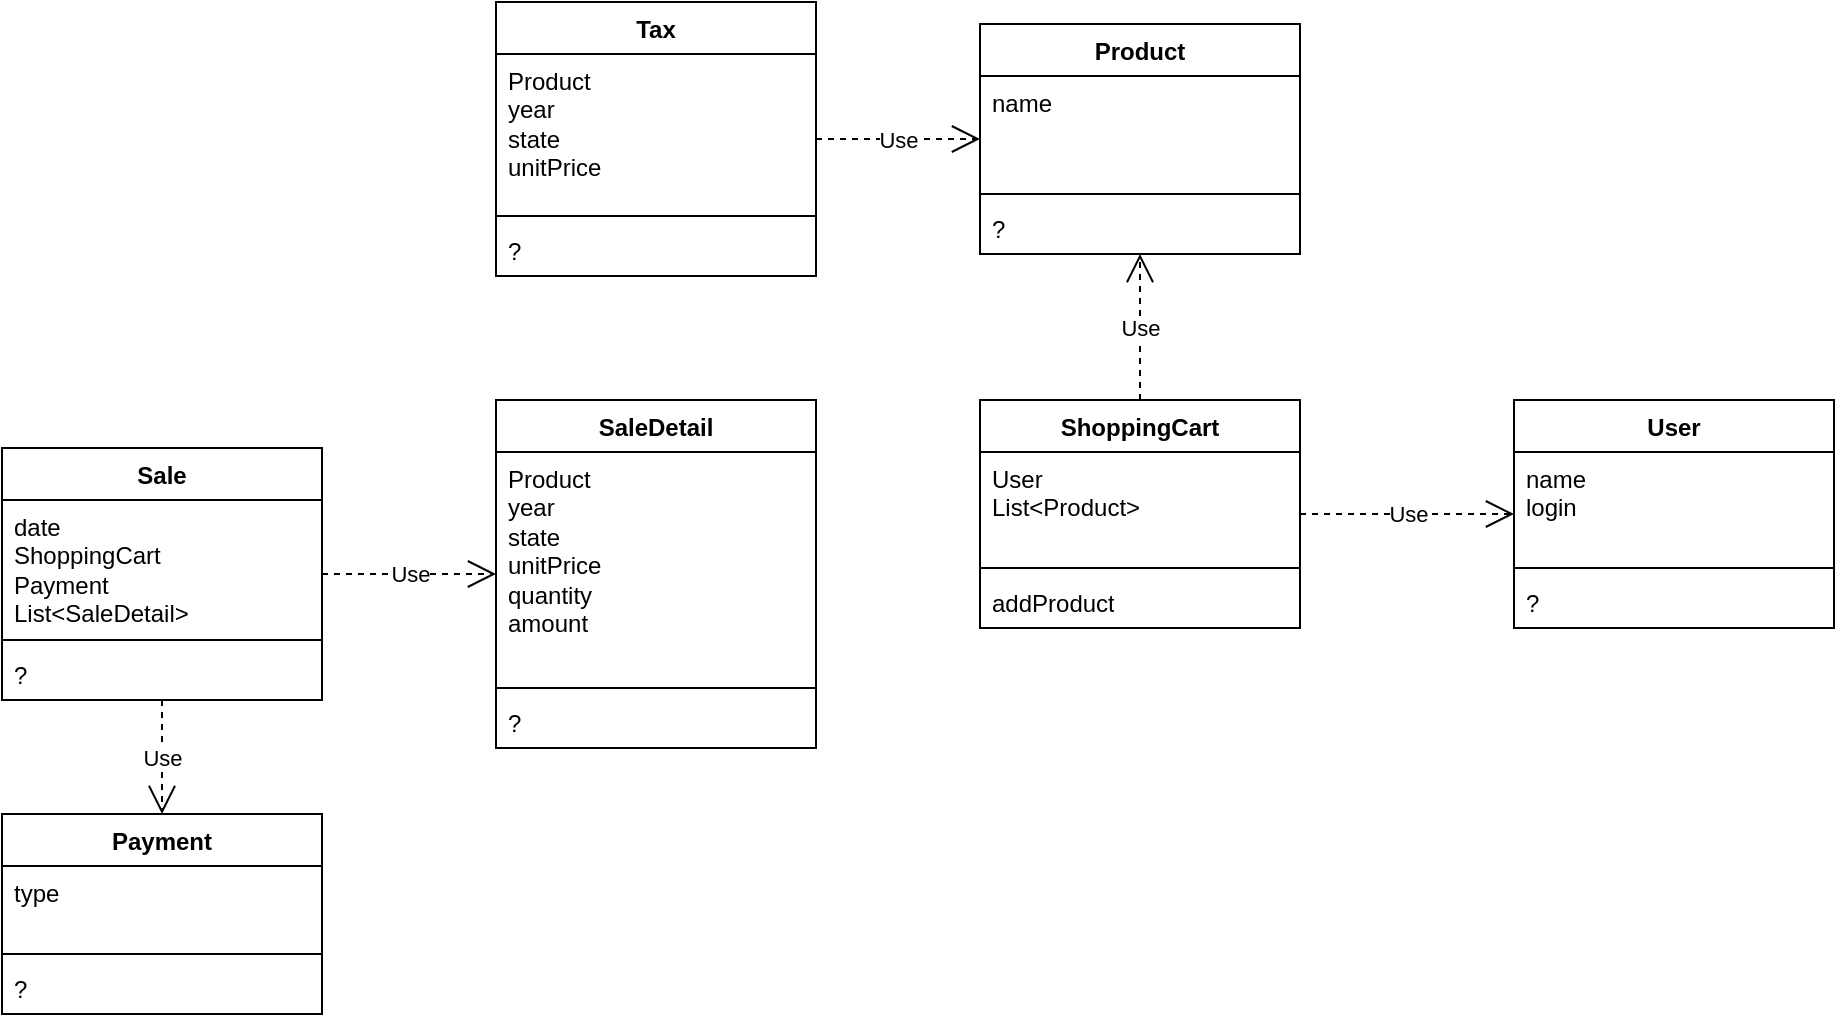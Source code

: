 <mxfile version="21.2.2" type="github">
  <diagram name="Page-1" id="tjbKaKhlfUkzczWWm1Vc">
    <mxGraphModel dx="1947" dy="615" grid="0" gridSize="10" guides="1" tooltips="1" connect="1" arrows="1" fold="1" page="0" pageScale="1" pageWidth="827" pageHeight="1169" math="0" shadow="0">
      <root>
        <mxCell id="0" />
        <mxCell id="1" parent="0" />
        <mxCell id="YGgGwytgN-IruvjRIngB-1" value="Product" style="swimlane;fontStyle=1;align=center;verticalAlign=top;childLayout=stackLayout;horizontal=1;startSize=26;horizontalStack=0;resizeParent=1;resizeParentMax=0;resizeLast=0;collapsible=1;marginBottom=0;whiteSpace=wrap;html=1;" vertex="1" parent="1">
          <mxGeometry x="70" y="228" width="160" height="115" as="geometry" />
        </mxCell>
        <mxCell id="YGgGwytgN-IruvjRIngB-2" value="&lt;div&gt;name&lt;/div&gt;" style="text;strokeColor=none;fillColor=none;align=left;verticalAlign=top;spacingLeft=4;spacingRight=4;overflow=hidden;rotatable=0;points=[[0,0.5],[1,0.5]];portConstraint=eastwest;whiteSpace=wrap;html=1;" vertex="1" parent="YGgGwytgN-IruvjRIngB-1">
          <mxGeometry y="26" width="160" height="55" as="geometry" />
        </mxCell>
        <mxCell id="YGgGwytgN-IruvjRIngB-3" value="" style="line;strokeWidth=1;fillColor=none;align=left;verticalAlign=middle;spacingTop=-1;spacingLeft=3;spacingRight=3;rotatable=0;labelPosition=right;points=[];portConstraint=eastwest;strokeColor=inherit;" vertex="1" parent="YGgGwytgN-IruvjRIngB-1">
          <mxGeometry y="81" width="160" height="8" as="geometry" />
        </mxCell>
        <mxCell id="YGgGwytgN-IruvjRIngB-4" value="?" style="text;strokeColor=none;fillColor=none;align=left;verticalAlign=top;spacingLeft=4;spacingRight=4;overflow=hidden;rotatable=0;points=[[0,0.5],[1,0.5]];portConstraint=eastwest;whiteSpace=wrap;html=1;" vertex="1" parent="YGgGwytgN-IruvjRIngB-1">
          <mxGeometry y="89" width="160" height="26" as="geometry" />
        </mxCell>
        <mxCell id="YGgGwytgN-IruvjRIngB-5" value="Tax" style="swimlane;fontStyle=1;align=center;verticalAlign=top;childLayout=stackLayout;horizontal=1;startSize=26;horizontalStack=0;resizeParent=1;resizeParentMax=0;resizeLast=0;collapsible=1;marginBottom=0;whiteSpace=wrap;html=1;" vertex="1" parent="1">
          <mxGeometry x="-172" y="217" width="160" height="137" as="geometry">
            <mxRectangle x="331" y="217" width="55" height="26" as="alternateBounds" />
          </mxGeometry>
        </mxCell>
        <mxCell id="YGgGwytgN-IruvjRIngB-6" value="&lt;div&gt;Product&lt;/div&gt;&lt;div&gt;year&lt;/div&gt;&lt;div&gt;state&lt;br&gt;&lt;/div&gt;&lt;div&gt;unitPrice&lt;br&gt;&lt;/div&gt;" style="text;strokeColor=none;fillColor=none;align=left;verticalAlign=top;spacingLeft=4;spacingRight=4;overflow=hidden;rotatable=0;points=[[0,0.5],[1,0.5]];portConstraint=eastwest;whiteSpace=wrap;html=1;" vertex="1" parent="YGgGwytgN-IruvjRIngB-5">
          <mxGeometry y="26" width="160" height="77" as="geometry" />
        </mxCell>
        <mxCell id="YGgGwytgN-IruvjRIngB-7" value="" style="line;strokeWidth=1;fillColor=none;align=left;verticalAlign=middle;spacingTop=-1;spacingLeft=3;spacingRight=3;rotatable=0;labelPosition=right;points=[];portConstraint=eastwest;strokeColor=inherit;" vertex="1" parent="YGgGwytgN-IruvjRIngB-5">
          <mxGeometry y="103" width="160" height="8" as="geometry" />
        </mxCell>
        <mxCell id="YGgGwytgN-IruvjRIngB-8" value="?" style="text;strokeColor=none;fillColor=none;align=left;verticalAlign=top;spacingLeft=4;spacingRight=4;overflow=hidden;rotatable=0;points=[[0,0.5],[1,0.5]];portConstraint=eastwest;whiteSpace=wrap;html=1;" vertex="1" parent="YGgGwytgN-IruvjRIngB-5">
          <mxGeometry y="111" width="160" height="26" as="geometry" />
        </mxCell>
        <mxCell id="YGgGwytgN-IruvjRIngB-13" value="ShoppingCart" style="swimlane;fontStyle=1;align=center;verticalAlign=top;childLayout=stackLayout;horizontal=1;startSize=26;horizontalStack=0;resizeParent=1;resizeParentMax=0;resizeLast=0;collapsible=1;marginBottom=0;whiteSpace=wrap;html=1;" vertex="1" parent="1">
          <mxGeometry x="70" y="416" width="160" height="114" as="geometry" />
        </mxCell>
        <mxCell id="YGgGwytgN-IruvjRIngB-14" value="&lt;div&gt;User&lt;/div&gt;&lt;div&gt;List&amp;lt;Product&amp;gt;&lt;br&gt;&lt;/div&gt;" style="text;strokeColor=none;fillColor=none;align=left;verticalAlign=top;spacingLeft=4;spacingRight=4;overflow=hidden;rotatable=0;points=[[0,0.5],[1,0.5]];portConstraint=eastwest;whiteSpace=wrap;html=1;" vertex="1" parent="YGgGwytgN-IruvjRIngB-13">
          <mxGeometry y="26" width="160" height="54" as="geometry" />
        </mxCell>
        <mxCell id="YGgGwytgN-IruvjRIngB-15" value="" style="line;strokeWidth=1;fillColor=none;align=left;verticalAlign=middle;spacingTop=-1;spacingLeft=3;spacingRight=3;rotatable=0;labelPosition=right;points=[];portConstraint=eastwest;strokeColor=inherit;" vertex="1" parent="YGgGwytgN-IruvjRIngB-13">
          <mxGeometry y="80" width="160" height="8" as="geometry" />
        </mxCell>
        <mxCell id="YGgGwytgN-IruvjRIngB-16" value="addProduct" style="text;strokeColor=none;fillColor=none;align=left;verticalAlign=top;spacingLeft=4;spacingRight=4;overflow=hidden;rotatable=0;points=[[0,0.5],[1,0.5]];portConstraint=eastwest;whiteSpace=wrap;html=1;" vertex="1" parent="YGgGwytgN-IruvjRIngB-13">
          <mxGeometry y="88" width="160" height="26" as="geometry" />
        </mxCell>
        <mxCell id="YGgGwytgN-IruvjRIngB-27" value="User" style="swimlane;fontStyle=1;align=center;verticalAlign=top;childLayout=stackLayout;horizontal=1;startSize=26;horizontalStack=0;resizeParent=1;resizeParentMax=0;resizeLast=0;collapsible=1;marginBottom=0;whiteSpace=wrap;html=1;" vertex="1" parent="1">
          <mxGeometry x="337" y="416" width="160" height="114" as="geometry" />
        </mxCell>
        <mxCell id="YGgGwytgN-IruvjRIngB-28" value="&lt;div&gt;name&lt;/div&gt;&lt;div&gt;login&lt;br&gt;&lt;/div&gt;" style="text;strokeColor=none;fillColor=none;align=left;verticalAlign=top;spacingLeft=4;spacingRight=4;overflow=hidden;rotatable=0;points=[[0,0.5],[1,0.5]];portConstraint=eastwest;whiteSpace=wrap;html=1;" vertex="1" parent="YGgGwytgN-IruvjRIngB-27">
          <mxGeometry y="26" width="160" height="54" as="geometry" />
        </mxCell>
        <mxCell id="YGgGwytgN-IruvjRIngB-29" value="" style="line;strokeWidth=1;fillColor=none;align=left;verticalAlign=middle;spacingTop=-1;spacingLeft=3;spacingRight=3;rotatable=0;labelPosition=right;points=[];portConstraint=eastwest;strokeColor=inherit;" vertex="1" parent="YGgGwytgN-IruvjRIngB-27">
          <mxGeometry y="80" width="160" height="8" as="geometry" />
        </mxCell>
        <mxCell id="YGgGwytgN-IruvjRIngB-30" value="?" style="text;strokeColor=none;fillColor=none;align=left;verticalAlign=top;spacingLeft=4;spacingRight=4;overflow=hidden;rotatable=0;points=[[0,0.5],[1,0.5]];portConstraint=eastwest;whiteSpace=wrap;html=1;" vertex="1" parent="YGgGwytgN-IruvjRIngB-27">
          <mxGeometry y="88" width="160" height="26" as="geometry" />
        </mxCell>
        <mxCell id="YGgGwytgN-IruvjRIngB-34" value="Sale" style="swimlane;fontStyle=1;align=center;verticalAlign=top;childLayout=stackLayout;horizontal=1;startSize=26;horizontalStack=0;resizeParent=1;resizeParentMax=0;resizeLast=0;collapsible=1;marginBottom=0;whiteSpace=wrap;html=1;" vertex="1" parent="1">
          <mxGeometry x="-419" y="440" width="160" height="126" as="geometry">
            <mxRectangle x="331" y="217" width="55" height="26" as="alternateBounds" />
          </mxGeometry>
        </mxCell>
        <mxCell id="YGgGwytgN-IruvjRIngB-35" value="date&lt;div&gt;ShoppingCart&lt;/div&gt;&lt;div&gt;Payment&lt;br&gt;&lt;/div&gt;&lt;div&gt;List&amp;lt;SaleDetail&amp;gt;&lt;br&gt;&lt;/div&gt;" style="text;strokeColor=none;fillColor=none;align=left;verticalAlign=top;spacingLeft=4;spacingRight=4;overflow=hidden;rotatable=0;points=[[0,0.5],[1,0.5]];portConstraint=eastwest;whiteSpace=wrap;html=1;" vertex="1" parent="YGgGwytgN-IruvjRIngB-34">
          <mxGeometry y="26" width="160" height="66" as="geometry" />
        </mxCell>
        <mxCell id="YGgGwytgN-IruvjRIngB-36" value="" style="line;strokeWidth=1;fillColor=none;align=left;verticalAlign=middle;spacingTop=-1;spacingLeft=3;spacingRight=3;rotatable=0;labelPosition=right;points=[];portConstraint=eastwest;strokeColor=inherit;" vertex="1" parent="YGgGwytgN-IruvjRIngB-34">
          <mxGeometry y="92" width="160" height="8" as="geometry" />
        </mxCell>
        <mxCell id="YGgGwytgN-IruvjRIngB-37" value="?" style="text;strokeColor=none;fillColor=none;align=left;verticalAlign=top;spacingLeft=4;spacingRight=4;overflow=hidden;rotatable=0;points=[[0,0.5],[1,0.5]];portConstraint=eastwest;whiteSpace=wrap;html=1;" vertex="1" parent="YGgGwytgN-IruvjRIngB-34">
          <mxGeometry y="100" width="160" height="26" as="geometry" />
        </mxCell>
        <mxCell id="YGgGwytgN-IruvjRIngB-38" value="SaleDetail" style="swimlane;fontStyle=1;align=center;verticalAlign=top;childLayout=stackLayout;horizontal=1;startSize=26;horizontalStack=0;resizeParent=1;resizeParentMax=0;resizeLast=0;collapsible=1;marginBottom=0;whiteSpace=wrap;html=1;" vertex="1" parent="1">
          <mxGeometry x="-172" y="416" width="160" height="174" as="geometry">
            <mxRectangle x="331" y="217" width="55" height="26" as="alternateBounds" />
          </mxGeometry>
        </mxCell>
        <mxCell id="YGgGwytgN-IruvjRIngB-39" value="&lt;div&gt;Product&lt;/div&gt;&lt;div&gt;year&lt;/div&gt;&lt;div&gt;state&lt;br&gt;&lt;/div&gt;&lt;div&gt;unitPrice&lt;br&gt;&lt;/div&gt;&lt;div&gt;quantity&lt;/div&gt;&lt;div&gt;amount&lt;br&gt;&lt;/div&gt;" style="text;strokeColor=none;fillColor=none;align=left;verticalAlign=top;spacingLeft=4;spacingRight=4;overflow=hidden;rotatable=0;points=[[0,0.5],[1,0.5]];portConstraint=eastwest;whiteSpace=wrap;html=1;" vertex="1" parent="YGgGwytgN-IruvjRIngB-38">
          <mxGeometry y="26" width="160" height="114" as="geometry" />
        </mxCell>
        <mxCell id="YGgGwytgN-IruvjRIngB-40" value="" style="line;strokeWidth=1;fillColor=none;align=left;verticalAlign=middle;spacingTop=-1;spacingLeft=3;spacingRight=3;rotatable=0;labelPosition=right;points=[];portConstraint=eastwest;strokeColor=inherit;" vertex="1" parent="YGgGwytgN-IruvjRIngB-38">
          <mxGeometry y="140" width="160" height="8" as="geometry" />
        </mxCell>
        <mxCell id="YGgGwytgN-IruvjRIngB-41" value="?" style="text;strokeColor=none;fillColor=none;align=left;verticalAlign=top;spacingLeft=4;spacingRight=4;overflow=hidden;rotatable=0;points=[[0,0.5],[1,0.5]];portConstraint=eastwest;whiteSpace=wrap;html=1;" vertex="1" parent="YGgGwytgN-IruvjRIngB-38">
          <mxGeometry y="148" width="160" height="26" as="geometry" />
        </mxCell>
        <mxCell id="YGgGwytgN-IruvjRIngB-49" value="Use" style="endArrow=open;endSize=12;dashed=1;html=1;rounded=0;" edge="1" parent="1" source="YGgGwytgN-IruvjRIngB-13" target="YGgGwytgN-IruvjRIngB-1">
          <mxGeometry width="160" relative="1" as="geometry">
            <mxPoint x="-59" y="428" as="sourcePoint" />
            <mxPoint x="101" y="428" as="targetPoint" />
          </mxGeometry>
        </mxCell>
        <mxCell id="YGgGwytgN-IruvjRIngB-50" value="Use" style="endArrow=open;endSize=12;dashed=1;html=1;rounded=0;" edge="1" parent="1" source="YGgGwytgN-IruvjRIngB-13" target="YGgGwytgN-IruvjRIngB-27">
          <mxGeometry width="160" relative="1" as="geometry">
            <mxPoint x="160" y="426" as="sourcePoint" />
            <mxPoint x="160" y="353" as="targetPoint" />
          </mxGeometry>
        </mxCell>
        <mxCell id="YGgGwytgN-IruvjRIngB-51" value="Use" style="endArrow=open;endSize=12;dashed=1;html=1;rounded=0;" edge="1" parent="1" source="YGgGwytgN-IruvjRIngB-34" target="YGgGwytgN-IruvjRIngB-38">
          <mxGeometry width="160" relative="1" as="geometry">
            <mxPoint x="-59" y="428" as="sourcePoint" />
            <mxPoint x="101" y="428" as="targetPoint" />
          </mxGeometry>
        </mxCell>
        <mxCell id="YGgGwytgN-IruvjRIngB-52" value="Use" style="endArrow=open;endSize=12;dashed=1;html=1;rounded=0;" edge="1" parent="1" source="YGgGwytgN-IruvjRIngB-5" target="YGgGwytgN-IruvjRIngB-1">
          <mxGeometry width="160" relative="1" as="geometry">
            <mxPoint x="170" y="436" as="sourcePoint" />
            <mxPoint x="170" y="363" as="targetPoint" />
          </mxGeometry>
        </mxCell>
        <mxCell id="YGgGwytgN-IruvjRIngB-53" value="Payment" style="swimlane;fontStyle=1;align=center;verticalAlign=top;childLayout=stackLayout;horizontal=1;startSize=26;horizontalStack=0;resizeParent=1;resizeParentMax=0;resizeLast=0;collapsible=1;marginBottom=0;whiteSpace=wrap;html=1;" vertex="1" parent="1">
          <mxGeometry x="-419" y="623" width="160" height="100" as="geometry">
            <mxRectangle x="331" y="217" width="55" height="26" as="alternateBounds" />
          </mxGeometry>
        </mxCell>
        <mxCell id="YGgGwytgN-IruvjRIngB-54" value="type" style="text;strokeColor=none;fillColor=none;align=left;verticalAlign=top;spacingLeft=4;spacingRight=4;overflow=hidden;rotatable=0;points=[[0,0.5],[1,0.5]];portConstraint=eastwest;whiteSpace=wrap;html=1;" vertex="1" parent="YGgGwytgN-IruvjRIngB-53">
          <mxGeometry y="26" width="160" height="40" as="geometry" />
        </mxCell>
        <mxCell id="YGgGwytgN-IruvjRIngB-55" value="" style="line;strokeWidth=1;fillColor=none;align=left;verticalAlign=middle;spacingTop=-1;spacingLeft=3;spacingRight=3;rotatable=0;labelPosition=right;points=[];portConstraint=eastwest;strokeColor=inherit;" vertex="1" parent="YGgGwytgN-IruvjRIngB-53">
          <mxGeometry y="66" width="160" height="8" as="geometry" />
        </mxCell>
        <mxCell id="YGgGwytgN-IruvjRIngB-56" value="?" style="text;strokeColor=none;fillColor=none;align=left;verticalAlign=top;spacingLeft=4;spacingRight=4;overflow=hidden;rotatable=0;points=[[0,0.5],[1,0.5]];portConstraint=eastwest;whiteSpace=wrap;html=1;" vertex="1" parent="YGgGwytgN-IruvjRIngB-53">
          <mxGeometry y="74" width="160" height="26" as="geometry" />
        </mxCell>
        <mxCell id="YGgGwytgN-IruvjRIngB-57" value="Use" style="endArrow=open;endSize=12;dashed=1;html=1;rounded=0;" edge="1" parent="1" source="YGgGwytgN-IruvjRIngB-34" target="YGgGwytgN-IruvjRIngB-53">
          <mxGeometry width="160" relative="1" as="geometry">
            <mxPoint x="-249" y="513" as="sourcePoint" />
            <mxPoint x="-162" y="513" as="targetPoint" />
          </mxGeometry>
        </mxCell>
      </root>
    </mxGraphModel>
  </diagram>
</mxfile>
